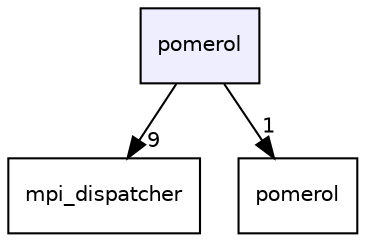 digraph "pomerol" {
  compound=true
  node [ fontsize="10", fontname="Helvetica"];
  edge [ labelfontsize="10", labelfontname="Helvetica"];
  dir_fbe65d238a915d11cb5e400966778620 [shape=box, label="pomerol", style="filled", fillcolor="#eeeeff", pencolor="black", URL="dir_fbe65d238a915d11cb5e400966778620.html"];
  dir_7df34cd3e49c885ea4ab5d300b9866b3 [shape=box label="mpi_dispatcher" URL="dir_7df34cd3e49c885ea4ab5d300b9866b3.html"];
  dir_23665defaf1f4df705f7dc415ca2f3ce [shape=box label="pomerol" URL="dir_23665defaf1f4df705f7dc415ca2f3ce.html"];
  dir_fbe65d238a915d11cb5e400966778620->dir_7df34cd3e49c885ea4ab5d300b9866b3 [headlabel="9", labeldistance=1.5 headhref="dir_000002_000001.html"];
  dir_fbe65d238a915d11cb5e400966778620->dir_23665defaf1f4df705f7dc415ca2f3ce [headlabel="1", labeldistance=1.5 headhref="dir_000002_000000.html"];
}
